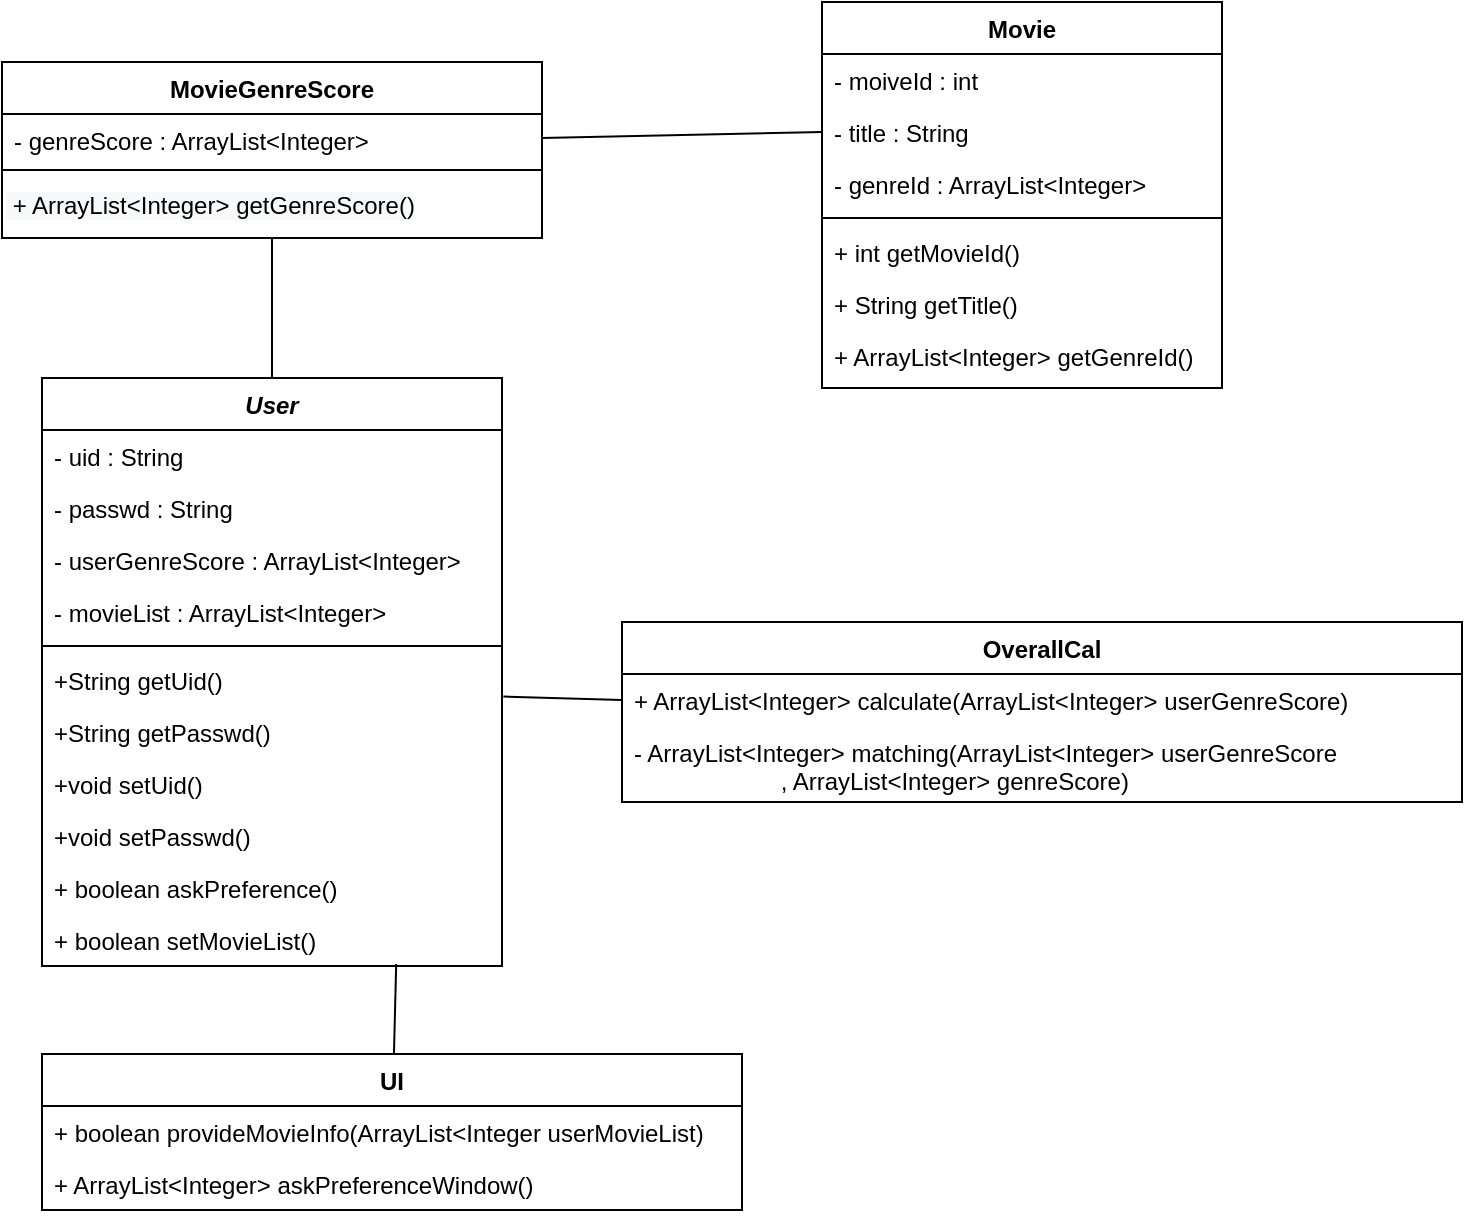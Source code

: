 <mxfile version="14.5.1" type="device"><diagram id="bUdCp5hEwdxCtJjyXvVY" name="Page-2"><mxGraphModel dx="1086" dy="806" grid="1" gridSize="10" guides="1" tooltips="1" connect="1" arrows="1" fold="1" page="1" pageScale="1" pageWidth="827" pageHeight="1169" math="0" shadow="0"><root><mxCell id="PX8MUHgN_IBBekEYYSFn-0"/><mxCell id="PX8MUHgN_IBBekEYYSFn-1" parent="PX8MUHgN_IBBekEYYSFn-0"/><mxCell id="PX8MUHgN_IBBekEYYSFn-2" value="User" style="swimlane;fontStyle=3;align=center;verticalAlign=top;childLayout=stackLayout;horizontal=1;startSize=26;horizontalStack=0;resizeParent=1;resizeLast=0;collapsible=1;marginBottom=0;rounded=0;shadow=0;strokeWidth=1;" parent="PX8MUHgN_IBBekEYYSFn-1" vertex="1"><mxGeometry x="40" y="208" width="230" height="294" as="geometry"><mxRectangle x="230" y="140" width="160" height="26" as="alternateBounds"/></mxGeometry></mxCell><mxCell id="PX8MUHgN_IBBekEYYSFn-3" value="- uid : String" style="text;align=left;verticalAlign=top;spacingLeft=4;spacingRight=4;overflow=hidden;rotatable=0;points=[[0,0.5],[1,0.5]];portConstraint=eastwest;" parent="PX8MUHgN_IBBekEYYSFn-2" vertex="1"><mxGeometry y="26" width="230" height="26" as="geometry"/></mxCell><mxCell id="PX8MUHgN_IBBekEYYSFn-4" value="- passwd : String" style="text;align=left;verticalAlign=top;spacingLeft=4;spacingRight=4;overflow=hidden;rotatable=0;points=[[0,0.5],[1,0.5]];portConstraint=eastwest;rounded=0;shadow=0;html=0;" parent="PX8MUHgN_IBBekEYYSFn-2" vertex="1"><mxGeometry y="52" width="230" height="26" as="geometry"/></mxCell><mxCell id="PX8MUHgN_IBBekEYYSFn-5" value="- userGenreScore : ArrayList&lt;Integer&gt;" style="text;align=left;verticalAlign=top;spacingLeft=4;spacingRight=4;overflow=hidden;rotatable=0;points=[[0,0.5],[1,0.5]];portConstraint=eastwest;rounded=0;shadow=0;html=0;" parent="PX8MUHgN_IBBekEYYSFn-2" vertex="1"><mxGeometry y="78" width="230" height="26" as="geometry"/></mxCell><mxCell id="PX8MUHgN_IBBekEYYSFn-6" value="- movieList : ArrayList&lt;Integer&gt;" style="text;align=left;verticalAlign=top;spacingLeft=4;spacingRight=4;overflow=hidden;rotatable=0;points=[[0,0.5],[1,0.5]];portConstraint=eastwest;rounded=0;shadow=0;html=0;" parent="PX8MUHgN_IBBekEYYSFn-2" vertex="1"><mxGeometry y="104" width="230" height="26" as="geometry"/></mxCell><mxCell id="PX8MUHgN_IBBekEYYSFn-7" value="" style="line;html=1;strokeWidth=1;align=left;verticalAlign=middle;spacingTop=-1;spacingLeft=3;spacingRight=3;rotatable=0;labelPosition=right;points=[];portConstraint=eastwest;" parent="PX8MUHgN_IBBekEYYSFn-2" vertex="1"><mxGeometry y="130" width="230" height="8" as="geometry"/></mxCell><mxCell id="PX8MUHgN_IBBekEYYSFn-8" value="+String getUid()" style="text;align=left;verticalAlign=top;spacingLeft=4;spacingRight=4;overflow=hidden;rotatable=0;points=[[0,0.5],[1,0.5]];portConstraint=eastwest;" parent="PX8MUHgN_IBBekEYYSFn-2" vertex="1"><mxGeometry y="138" width="230" height="26" as="geometry"/></mxCell><mxCell id="PX8MUHgN_IBBekEYYSFn-9" value="+String getPasswd()" style="text;align=left;verticalAlign=top;spacingLeft=4;spacingRight=4;overflow=hidden;rotatable=0;points=[[0,0.5],[1,0.5]];portConstraint=eastwest;" parent="PX8MUHgN_IBBekEYYSFn-2" vertex="1"><mxGeometry y="164" width="230" height="26" as="geometry"/></mxCell><mxCell id="N_NumRVcsVy8ziHUsVlb-0" value="+void setUid()" style="text;align=left;verticalAlign=top;spacingLeft=4;spacingRight=4;overflow=hidden;rotatable=0;points=[[0,0.5],[1,0.5]];portConstraint=eastwest;" vertex="1" parent="PX8MUHgN_IBBekEYYSFn-2"><mxGeometry y="190" width="230" height="26" as="geometry"/></mxCell><mxCell id="N_NumRVcsVy8ziHUsVlb-1" value="+void setPasswd()" style="text;align=left;verticalAlign=top;spacingLeft=4;spacingRight=4;overflow=hidden;rotatable=0;points=[[0,0.5],[1,0.5]];portConstraint=eastwest;" vertex="1" parent="PX8MUHgN_IBBekEYYSFn-2"><mxGeometry y="216" width="230" height="26" as="geometry"/></mxCell><mxCell id="PX8MUHgN_IBBekEYYSFn-10" value="+ boolean askPreference()" style="text;align=left;verticalAlign=top;spacingLeft=4;spacingRight=4;overflow=hidden;rotatable=0;points=[[0,0.5],[1,0.5]];portConstraint=eastwest;" parent="PX8MUHgN_IBBekEYYSFn-2" vertex="1"><mxGeometry y="242" width="230" height="26" as="geometry"/></mxCell><mxCell id="PX8MUHgN_IBBekEYYSFn-35" value="+ boolean setMovieList()" style="text;align=left;verticalAlign=top;spacingLeft=4;spacingRight=4;overflow=hidden;rotatable=0;points=[[0,0.5],[1,0.5]];portConstraint=eastwest;" parent="PX8MUHgN_IBBekEYYSFn-2" vertex="1"><mxGeometry y="268" width="230" height="26" as="geometry"/></mxCell><mxCell id="PX8MUHgN_IBBekEYYSFn-11" value="Movie" style="swimlane;fontStyle=1;align=center;verticalAlign=top;childLayout=stackLayout;horizontal=1;startSize=26;horizontalStack=0;resizeParent=1;resizeLast=0;collapsible=1;marginBottom=0;rounded=0;shadow=0;strokeWidth=1;" parent="PX8MUHgN_IBBekEYYSFn-1" vertex="1"><mxGeometry x="430" y="20" width="200" height="193" as="geometry"><mxRectangle x="550" y="140" width="160" height="26" as="alternateBounds"/></mxGeometry></mxCell><mxCell id="PX8MUHgN_IBBekEYYSFn-12" value="- moiveId : int&#10;" style="text;align=left;verticalAlign=top;spacingLeft=4;spacingRight=4;overflow=hidden;rotatable=0;points=[[0,0.5],[1,0.5]];portConstraint=eastwest;rounded=0;shadow=0;html=0;" parent="PX8MUHgN_IBBekEYYSFn-11" vertex="1"><mxGeometry y="26" width="200" height="26" as="geometry"/></mxCell><mxCell id="PX8MUHgN_IBBekEYYSFn-13" value="- title : String" style="text;align=left;verticalAlign=top;spacingLeft=4;spacingRight=4;overflow=hidden;rotatable=0;points=[[0,0.5],[1,0.5]];portConstraint=eastwest;" parent="PX8MUHgN_IBBekEYYSFn-11" vertex="1"><mxGeometry y="52" width="200" height="26" as="geometry"/></mxCell><mxCell id="PX8MUHgN_IBBekEYYSFn-14" value="- genreId : ArrayList&lt;Integer&gt;&#10;" style="text;align=left;verticalAlign=top;spacingLeft=4;spacingRight=4;overflow=hidden;rotatable=0;points=[[0,0.5],[1,0.5]];portConstraint=eastwest;rounded=0;shadow=0;html=0;" parent="PX8MUHgN_IBBekEYYSFn-11" vertex="1"><mxGeometry y="78" width="200" height="26" as="geometry"/></mxCell><mxCell id="PX8MUHgN_IBBekEYYSFn-16" value="" style="line;strokeWidth=1;fillColor=none;align=left;verticalAlign=middle;spacingTop=-1;spacingLeft=3;spacingRight=3;rotatable=0;labelPosition=right;points=[];portConstraint=eastwest;" parent="PX8MUHgN_IBBekEYYSFn-11" vertex="1"><mxGeometry y="104" width="200" height="8" as="geometry"/></mxCell><mxCell id="PX8MUHgN_IBBekEYYSFn-17" value="+ int getMovieId()&#10;" style="text;align=left;verticalAlign=top;spacingLeft=4;spacingRight=4;overflow=hidden;rotatable=0;points=[[0,0.5],[1,0.5]];portConstraint=eastwest;rounded=0;shadow=0;html=0;" parent="PX8MUHgN_IBBekEYYSFn-11" vertex="1"><mxGeometry y="112" width="200" height="26" as="geometry"/></mxCell><mxCell id="PX8MUHgN_IBBekEYYSFn-18" value="+ String getTitle()&#10;" style="text;align=left;verticalAlign=top;spacingLeft=4;spacingRight=4;overflow=hidden;rotatable=0;points=[[0,0.5],[1,0.5]];portConstraint=eastwest;rounded=0;shadow=0;html=0;" parent="PX8MUHgN_IBBekEYYSFn-11" vertex="1"><mxGeometry y="138" width="200" height="26" as="geometry"/></mxCell><mxCell id="PX8MUHgN_IBBekEYYSFn-19" value="+ ArrayList&lt;Integer&gt; getGenreId()&#10;" style="text;align=left;verticalAlign=top;spacingLeft=4;spacingRight=4;overflow=hidden;rotatable=0;points=[[0,0.5],[1,0.5]];portConstraint=eastwest;rounded=0;shadow=0;html=0;" parent="PX8MUHgN_IBBekEYYSFn-11" vertex="1"><mxGeometry y="164" width="200" height="26" as="geometry"/></mxCell><mxCell id="PX8MUHgN_IBBekEYYSFn-21" value="MovieGenreScore" style="swimlane;fontStyle=1;align=center;verticalAlign=top;childLayout=stackLayout;horizontal=1;startSize=26;horizontalStack=0;resizeParent=1;resizeParentMax=0;resizeLast=0;collapsible=1;marginBottom=0;" parent="PX8MUHgN_IBBekEYYSFn-1" vertex="1"><mxGeometry x="20" y="50" width="270" height="88" as="geometry"/></mxCell><mxCell id="PX8MUHgN_IBBekEYYSFn-22" value="- genreScore : ArrayList&lt;Integer&gt;" style="text;strokeColor=none;fillColor=none;align=left;verticalAlign=top;spacingLeft=4;spacingRight=4;overflow=hidden;rotatable=0;points=[[0,0.5],[1,0.5]];portConstraint=eastwest;" parent="PX8MUHgN_IBBekEYYSFn-21" vertex="1"><mxGeometry y="26" width="270" height="24" as="geometry"/></mxCell><mxCell id="PX8MUHgN_IBBekEYYSFn-23" value="" style="line;strokeWidth=1;fillColor=none;align=left;verticalAlign=middle;spacingTop=-1;spacingLeft=3;spacingRight=3;rotatable=0;labelPosition=right;points=[];portConstraint=eastwest;" parent="PX8MUHgN_IBBekEYYSFn-21" vertex="1"><mxGeometry y="50" width="270" height="8" as="geometry"/></mxCell><mxCell id="PX8MUHgN_IBBekEYYSFn-24" value="&lt;span style=&quot;color: rgb(0 , 0 , 0) ; font-family: &amp;#34;helvetica&amp;#34; ; font-size: 12px ; font-style: normal ; font-weight: 400 ; letter-spacing: normal ; text-align: left ; text-indent: 0px ; text-transform: none ; word-spacing: 0px ; background-color: rgb(248 , 249 , 250) ; display: inline ; float: none&quot;&gt;&amp;nbsp;+ ArrayList&amp;lt;Integer&amp;gt; getGenreScore()&lt;/span&gt;" style="text;whiteSpace=wrap;html=1;" parent="PX8MUHgN_IBBekEYYSFn-21" vertex="1"><mxGeometry y="58" width="270" height="30" as="geometry"/></mxCell><mxCell id="PX8MUHgN_IBBekEYYSFn-25" value="" style="endArrow=none;html=1;exitX=0;exitY=0.5;exitDx=0;exitDy=0;entryX=1;entryY=0.5;entryDx=0;entryDy=0;" parent="PX8MUHgN_IBBekEYYSFn-1" source="PX8MUHgN_IBBekEYYSFn-13" target="PX8MUHgN_IBBekEYYSFn-22" edge="1"><mxGeometry width="50" height="50" relative="1" as="geometry"><mxPoint x="570" y="460" as="sourcePoint"/><mxPoint x="580" y="322" as="targetPoint"/></mxGeometry></mxCell><mxCell id="PX8MUHgN_IBBekEYYSFn-26" value="" style="endArrow=none;html=1;exitX=0.5;exitY=1;exitDx=0;exitDy=0;entryX=0.5;entryY=0;entryDx=0;entryDy=0;" parent="PX8MUHgN_IBBekEYYSFn-1" source="PX8MUHgN_IBBekEYYSFn-24" target="PX8MUHgN_IBBekEYYSFn-2" edge="1"><mxGeometry width="50" height="50" relative="1" as="geometry"><mxPoint x="280" y="260" as="sourcePoint"/><mxPoint x="230" y="319" as="targetPoint"/></mxGeometry></mxCell><mxCell id="PX8MUHgN_IBBekEYYSFn-27" value="UI" style="swimlane;fontStyle=1;align=center;verticalAlign=top;childLayout=stackLayout;horizontal=1;startSize=26;horizontalStack=0;resizeParent=1;resizeParentMax=0;resizeLast=0;collapsible=1;marginBottom=0;" parent="PX8MUHgN_IBBekEYYSFn-1" vertex="1"><mxGeometry x="40" y="546" width="350" height="78" as="geometry"/></mxCell><mxCell id="PX8MUHgN_IBBekEYYSFn-28" value="+ boolean provideMovieInfo(ArrayList&lt;Integer userMovieList)&#10;" style="text;align=left;verticalAlign=top;spacingLeft=4;spacingRight=4;overflow=hidden;rotatable=0;points=[[0,0.5],[1,0.5]];portConstraint=eastwest;" parent="PX8MUHgN_IBBekEYYSFn-27" vertex="1"><mxGeometry y="26" width="350" height="26" as="geometry"/></mxCell><mxCell id="PX8MUHgN_IBBekEYYSFn-29" value="+ ArrayList&lt;Integer&gt; askPreferenceWindow()&#10;" style="text;align=left;verticalAlign=top;spacingLeft=4;spacingRight=4;overflow=hidden;rotatable=0;points=[[0,0.5],[1,0.5]];portConstraint=eastwest;" parent="PX8MUHgN_IBBekEYYSFn-27" vertex="1"><mxGeometry y="52" width="350" height="26" as="geometry"/></mxCell><mxCell id="PX8MUHgN_IBBekEYYSFn-30" value="" style="endArrow=none;html=1;entryX=0.77;entryY=0.962;entryDx=0;entryDy=0;entryPerimeter=0;" parent="PX8MUHgN_IBBekEYYSFn-1" source="PX8MUHgN_IBBekEYYSFn-27" target="PX8MUHgN_IBBekEYYSFn-35" edge="1"><mxGeometry width="50" height="50" relative="1" as="geometry"><mxPoint x="322" y="452" as="sourcePoint"/><mxPoint x="155" y="453" as="targetPoint"/></mxGeometry></mxCell><mxCell id="PX8MUHgN_IBBekEYYSFn-31" value="OverallCal" style="swimlane;fontStyle=1;align=center;verticalAlign=top;childLayout=stackLayout;horizontal=1;startSize=26;horizontalStack=0;resizeParent=1;resizeParentMax=0;resizeLast=0;collapsible=1;marginBottom=0;" parent="PX8MUHgN_IBBekEYYSFn-1" vertex="1"><mxGeometry x="330" y="330" width="420" height="90" as="geometry"/></mxCell><mxCell id="PX8MUHgN_IBBekEYYSFn-32" value="+ ArrayList&lt;Integer&gt; calculate(ArrayList&lt;Integer&gt; userGenreScore)" style="text;align=left;verticalAlign=top;spacingLeft=4;spacingRight=4;overflow=hidden;rotatable=0;points=[[0,0.5],[1,0.5]];portConstraint=eastwest;" parent="PX8MUHgN_IBBekEYYSFn-31" vertex="1"><mxGeometry y="26" width="420" height="26" as="geometry"/></mxCell><mxCell id="PX8MUHgN_IBBekEYYSFn-33" value="- ArrayList&lt;Integer&gt; matching(ArrayList&lt;Integer&gt; userGenreScore&#10;                      , ArrayList&lt;Integer&gt; genreScore)&#10;" style="text;strokeColor=none;fillColor=none;align=left;verticalAlign=top;spacingLeft=4;spacingRight=4;overflow=hidden;rotatable=0;points=[[0,0.5],[1,0.5]];portConstraint=eastwest;" parent="PX8MUHgN_IBBekEYYSFn-31" vertex="1"><mxGeometry y="52" width="420" height="38" as="geometry"/></mxCell><mxCell id="PX8MUHgN_IBBekEYYSFn-34" value="" style="endArrow=none;html=1;entryX=1.003;entryY=0.818;entryDx=0;entryDy=0;exitX=0;exitY=0.5;exitDx=0;exitDy=0;entryPerimeter=0;" parent="PX8MUHgN_IBBekEYYSFn-1" source="PX8MUHgN_IBBekEYYSFn-32" target="PX8MUHgN_IBBekEYYSFn-8" edge="1"><mxGeometry width="50" height="50" relative="1" as="geometry"><mxPoint x="320" y="420.004" as="sourcePoint"/><mxPoint x="290" y="384.0" as="targetPoint"/></mxGeometry></mxCell></root></mxGraphModel></diagram></mxfile>
